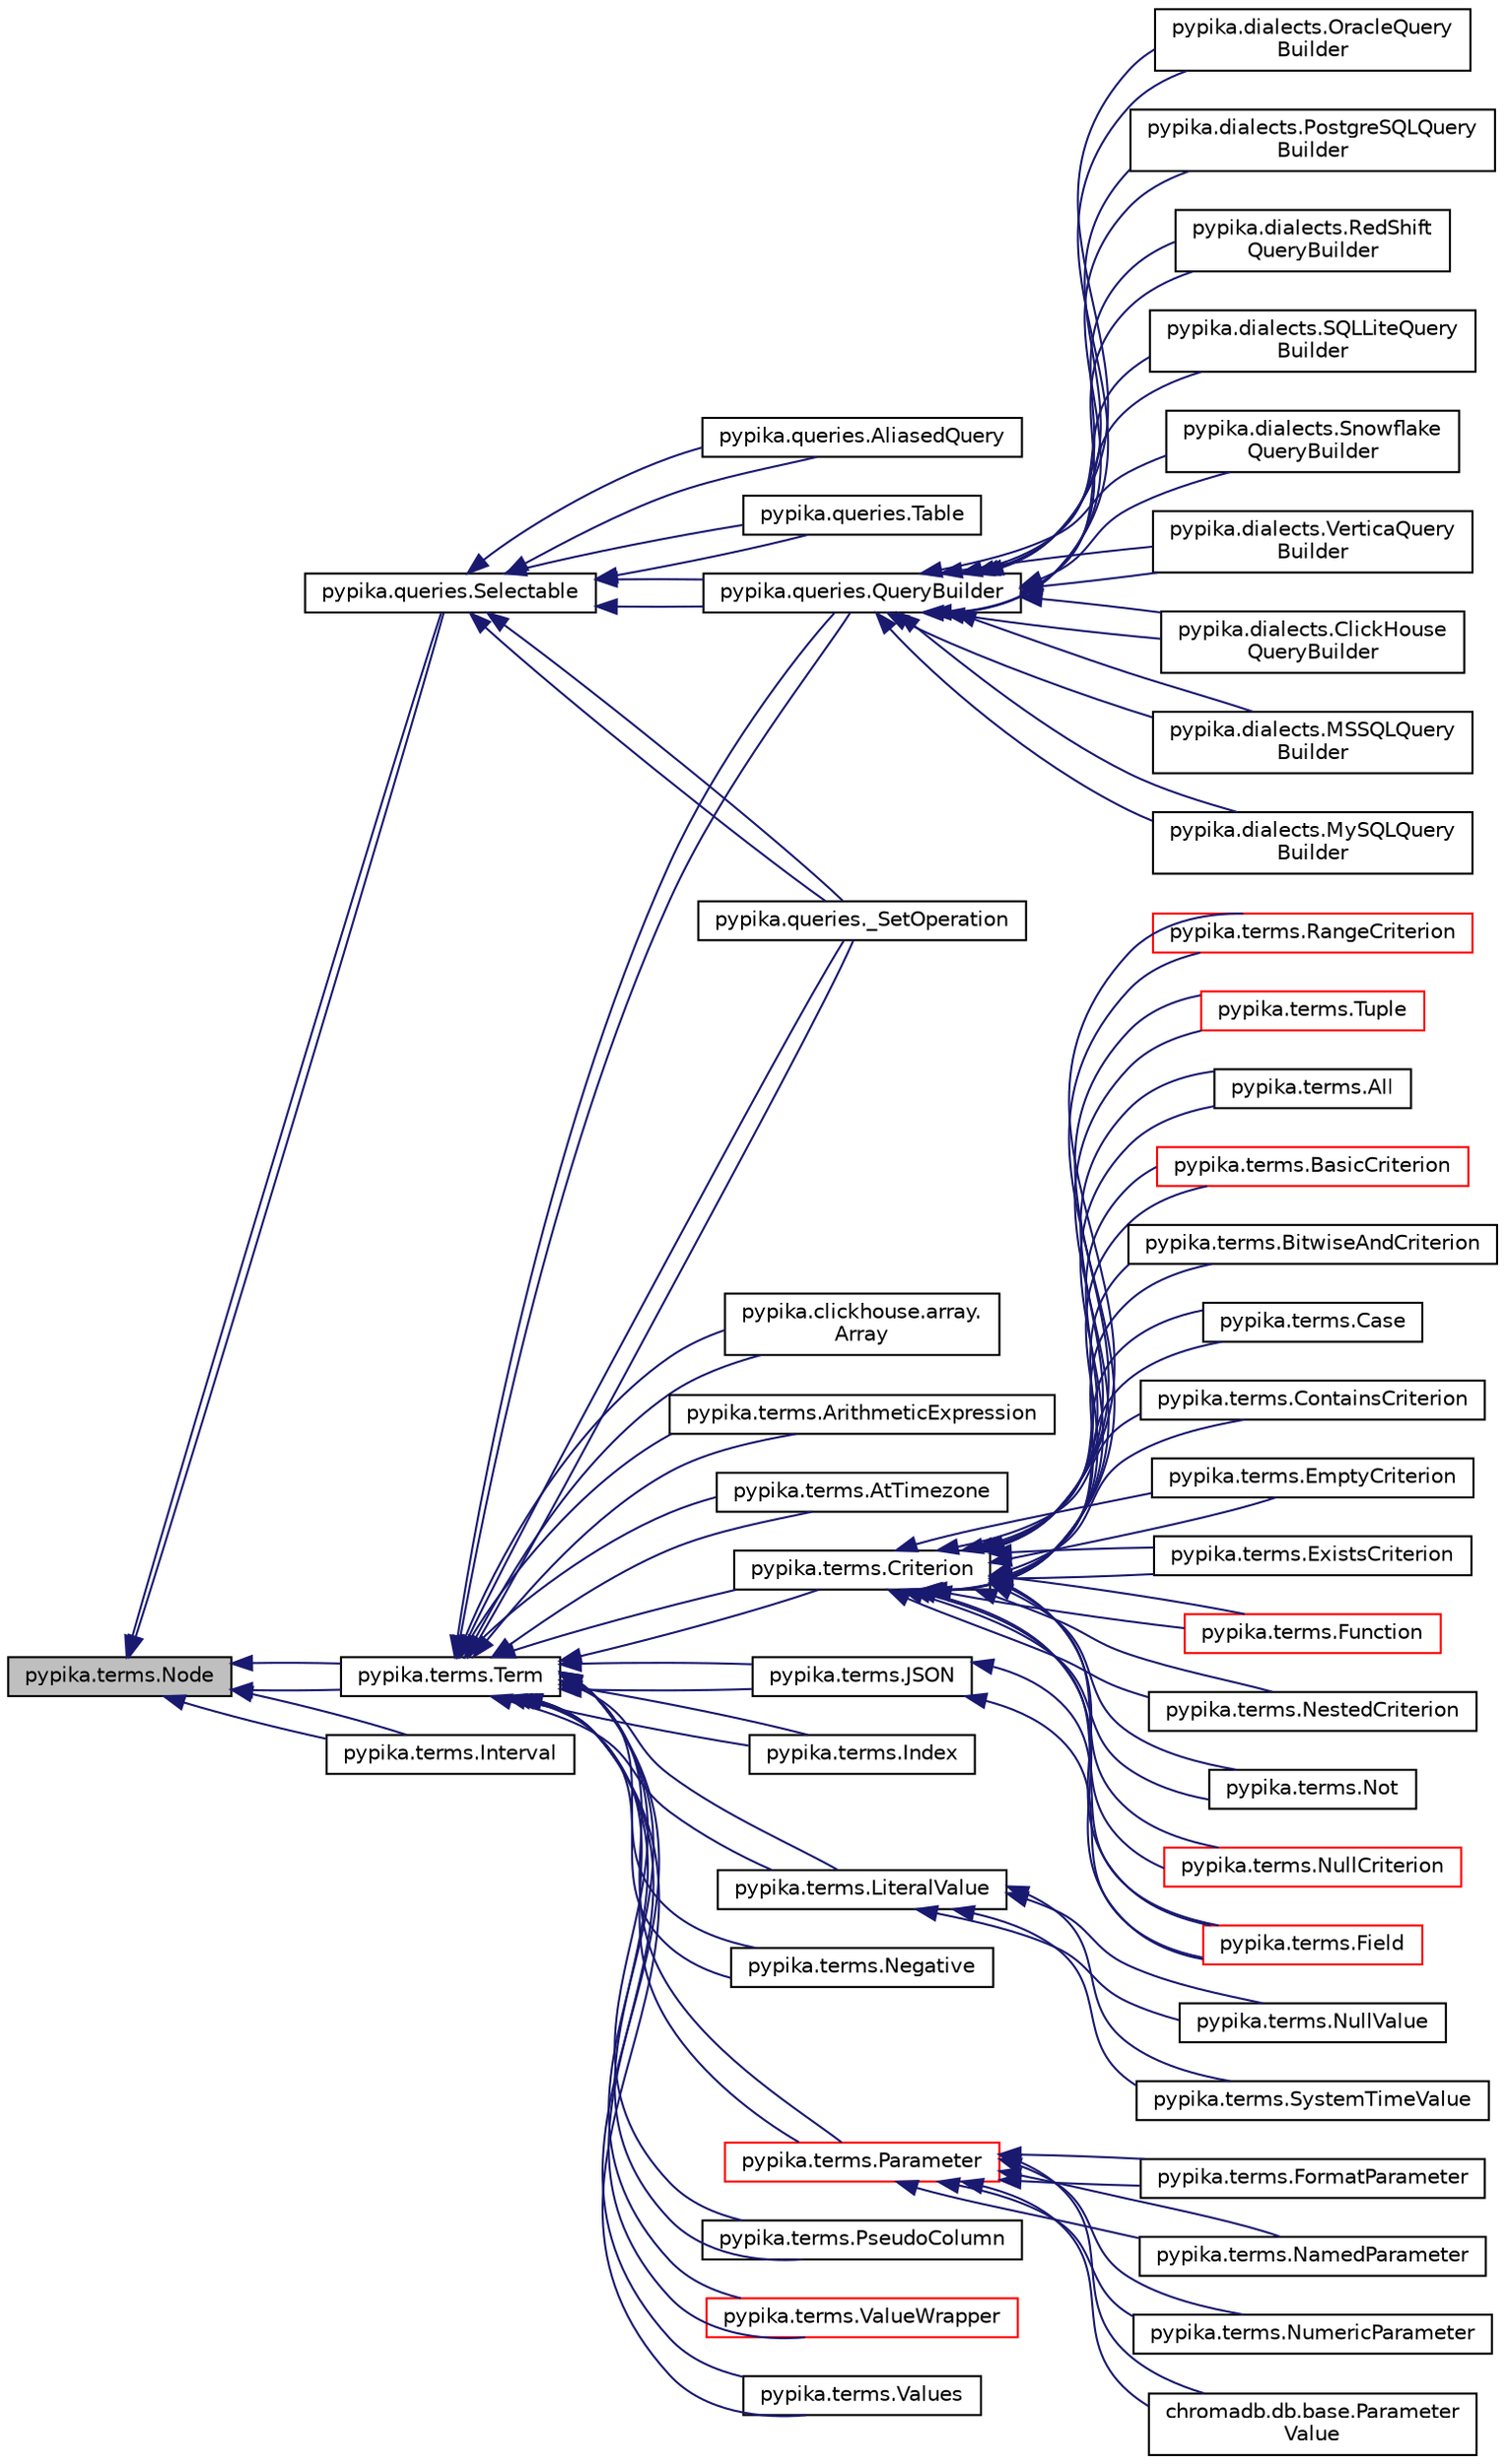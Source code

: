 digraph "pypika.terms.Node"
{
 // LATEX_PDF_SIZE
  edge [fontname="Helvetica",fontsize="10",labelfontname="Helvetica",labelfontsize="10"];
  node [fontname="Helvetica",fontsize="10",shape=record];
  rankdir="LR";
  Node1 [label="pypika.terms.Node",height=0.2,width=0.4,color="black", fillcolor="grey75", style="filled", fontcolor="black",tooltip=" "];
  Node1 -> Node2 [dir="back",color="midnightblue",fontsize="10",style="solid",fontname="Helvetica"];
  Node2 [label="pypika.queries.Selectable",height=0.2,width=0.4,color="black", fillcolor="white", style="filled",URL="$classpypika_1_1queries_1_1Selectable.html",tooltip=" "];
  Node2 -> Node3 [dir="back",color="midnightblue",fontsize="10",style="solid",fontname="Helvetica"];
  Node3 [label="pypika.queries.AliasedQuery",height=0.2,width=0.4,color="black", fillcolor="white", style="filled",URL="$classpypika_1_1queries_1_1AliasedQuery.html",tooltip=" "];
  Node2 -> Node3 [dir="back",color="midnightblue",fontsize="10",style="solid",fontname="Helvetica"];
  Node2 -> Node4 [dir="back",color="midnightblue",fontsize="10",style="solid",fontname="Helvetica"];
  Node4 [label="pypika.queries.QueryBuilder",height=0.2,width=0.4,color="black", fillcolor="white", style="filled",URL="$classpypika_1_1queries_1_1QueryBuilder.html",tooltip=" "];
  Node4 -> Node5 [dir="back",color="midnightblue",fontsize="10",style="solid",fontname="Helvetica"];
  Node5 [label="pypika.dialects.ClickHouse\lQueryBuilder",height=0.2,width=0.4,color="black", fillcolor="white", style="filled",URL="$classpypika_1_1dialects_1_1ClickHouseQueryBuilder.html",tooltip=" "];
  Node4 -> Node5 [dir="back",color="midnightblue",fontsize="10",style="solid",fontname="Helvetica"];
  Node4 -> Node6 [dir="back",color="midnightblue",fontsize="10",style="solid",fontname="Helvetica"];
  Node6 [label="pypika.dialects.MSSQLQuery\lBuilder",height=0.2,width=0.4,color="black", fillcolor="white", style="filled",URL="$classpypika_1_1dialects_1_1MSSQLQueryBuilder.html",tooltip=" "];
  Node4 -> Node6 [dir="back",color="midnightblue",fontsize="10",style="solid",fontname="Helvetica"];
  Node4 -> Node7 [dir="back",color="midnightblue",fontsize="10",style="solid",fontname="Helvetica"];
  Node7 [label="pypika.dialects.MySQLQuery\lBuilder",height=0.2,width=0.4,color="black", fillcolor="white", style="filled",URL="$classpypika_1_1dialects_1_1MySQLQueryBuilder.html",tooltip=" "];
  Node4 -> Node7 [dir="back",color="midnightblue",fontsize="10",style="solid",fontname="Helvetica"];
  Node4 -> Node8 [dir="back",color="midnightblue",fontsize="10",style="solid",fontname="Helvetica"];
  Node8 [label="pypika.dialects.OracleQuery\lBuilder",height=0.2,width=0.4,color="black", fillcolor="white", style="filled",URL="$classpypika_1_1dialects_1_1OracleQueryBuilder.html",tooltip=" "];
  Node4 -> Node8 [dir="back",color="midnightblue",fontsize="10",style="solid",fontname="Helvetica"];
  Node4 -> Node9 [dir="back",color="midnightblue",fontsize="10",style="solid",fontname="Helvetica"];
  Node9 [label="pypika.dialects.PostgreSQLQuery\lBuilder",height=0.2,width=0.4,color="black", fillcolor="white", style="filled",URL="$classpypika_1_1dialects_1_1PostgreSQLQueryBuilder.html",tooltip=" "];
  Node4 -> Node9 [dir="back",color="midnightblue",fontsize="10",style="solid",fontname="Helvetica"];
  Node4 -> Node10 [dir="back",color="midnightblue",fontsize="10",style="solid",fontname="Helvetica"];
  Node10 [label="pypika.dialects.RedShift\lQueryBuilder",height=0.2,width=0.4,color="black", fillcolor="white", style="filled",URL="$classpypika_1_1dialects_1_1RedShiftQueryBuilder.html",tooltip=" "];
  Node4 -> Node10 [dir="back",color="midnightblue",fontsize="10",style="solid",fontname="Helvetica"];
  Node4 -> Node11 [dir="back",color="midnightblue",fontsize="10",style="solid",fontname="Helvetica"];
  Node11 [label="pypika.dialects.SQLLiteQuery\lBuilder",height=0.2,width=0.4,color="black", fillcolor="white", style="filled",URL="$classpypika_1_1dialects_1_1SQLLiteQueryBuilder.html",tooltip=" "];
  Node4 -> Node11 [dir="back",color="midnightblue",fontsize="10",style="solid",fontname="Helvetica"];
  Node4 -> Node12 [dir="back",color="midnightblue",fontsize="10",style="solid",fontname="Helvetica"];
  Node12 [label="pypika.dialects.Snowflake\lQueryBuilder",height=0.2,width=0.4,color="black", fillcolor="white", style="filled",URL="$classpypika_1_1dialects_1_1SnowflakeQueryBuilder.html",tooltip=" "];
  Node4 -> Node12 [dir="back",color="midnightblue",fontsize="10",style="solid",fontname="Helvetica"];
  Node4 -> Node13 [dir="back",color="midnightblue",fontsize="10",style="solid",fontname="Helvetica"];
  Node13 [label="pypika.dialects.VerticaQuery\lBuilder",height=0.2,width=0.4,color="black", fillcolor="white", style="filled",URL="$classpypika_1_1dialects_1_1VerticaQueryBuilder.html",tooltip=" "];
  Node4 -> Node13 [dir="back",color="midnightblue",fontsize="10",style="solid",fontname="Helvetica"];
  Node2 -> Node4 [dir="back",color="midnightblue",fontsize="10",style="solid",fontname="Helvetica"];
  Node2 -> Node14 [dir="back",color="midnightblue",fontsize="10",style="solid",fontname="Helvetica"];
  Node14 [label="pypika.queries.Table",height=0.2,width=0.4,color="black", fillcolor="white", style="filled",URL="$classpypika_1_1queries_1_1Table.html",tooltip=" "];
  Node2 -> Node14 [dir="back",color="midnightblue",fontsize="10",style="solid",fontname="Helvetica"];
  Node2 -> Node15 [dir="back",color="midnightblue",fontsize="10",style="solid",fontname="Helvetica"];
  Node15 [label="pypika.queries._SetOperation",height=0.2,width=0.4,color="black", fillcolor="white", style="filled",URL="$classpypika_1_1queries_1_1__SetOperation.html",tooltip=" "];
  Node2 -> Node15 [dir="back",color="midnightblue",fontsize="10",style="solid",fontname="Helvetica"];
  Node1 -> Node2 [dir="back",color="midnightblue",fontsize="10",style="solid",fontname="Helvetica"];
  Node1 -> Node16 [dir="back",color="midnightblue",fontsize="10",style="solid",fontname="Helvetica"];
  Node16 [label="pypika.terms.Interval",height=0.2,width=0.4,color="black", fillcolor="white", style="filled",URL="$classpypika_1_1terms_1_1Interval.html",tooltip=" "];
  Node1 -> Node16 [dir="back",color="midnightblue",fontsize="10",style="solid",fontname="Helvetica"];
  Node1 -> Node17 [dir="back",color="midnightblue",fontsize="10",style="solid",fontname="Helvetica"];
  Node17 [label="pypika.terms.Term",height=0.2,width=0.4,color="black", fillcolor="white", style="filled",URL="$classpypika_1_1terms_1_1Term.html",tooltip=" "];
  Node17 -> Node18 [dir="back",color="midnightblue",fontsize="10",style="solid",fontname="Helvetica"];
  Node18 [label="pypika.clickhouse.array.\lArray",height=0.2,width=0.4,color="black", fillcolor="white", style="filled",URL="$classpypika_1_1clickhouse_1_1array_1_1Array.html",tooltip=" "];
  Node17 -> Node18 [dir="back",color="midnightblue",fontsize="10",style="solid",fontname="Helvetica"];
  Node17 -> Node4 [dir="back",color="midnightblue",fontsize="10",style="solid",fontname="Helvetica"];
  Node17 -> Node4 [dir="back",color="midnightblue",fontsize="10",style="solid",fontname="Helvetica"];
  Node17 -> Node15 [dir="back",color="midnightblue",fontsize="10",style="solid",fontname="Helvetica"];
  Node17 -> Node15 [dir="back",color="midnightblue",fontsize="10",style="solid",fontname="Helvetica"];
  Node17 -> Node19 [dir="back",color="midnightblue",fontsize="10",style="solid",fontname="Helvetica"];
  Node19 [label="pypika.terms.ArithmeticExpression",height=0.2,width=0.4,color="black", fillcolor="white", style="filled",URL="$classpypika_1_1terms_1_1ArithmeticExpression.html",tooltip=" "];
  Node17 -> Node19 [dir="back",color="midnightblue",fontsize="10",style="solid",fontname="Helvetica"];
  Node17 -> Node20 [dir="back",color="midnightblue",fontsize="10",style="solid",fontname="Helvetica"];
  Node20 [label="pypika.terms.AtTimezone",height=0.2,width=0.4,color="black", fillcolor="white", style="filled",URL="$classpypika_1_1terms_1_1AtTimezone.html",tooltip=" "];
  Node17 -> Node20 [dir="back",color="midnightblue",fontsize="10",style="solid",fontname="Helvetica"];
  Node17 -> Node21 [dir="back",color="midnightblue",fontsize="10",style="solid",fontname="Helvetica"];
  Node21 [label="pypika.terms.Criterion",height=0.2,width=0.4,color="black", fillcolor="white", style="filled",URL="$classpypika_1_1terms_1_1Criterion.html",tooltip=" "];
  Node21 -> Node22 [dir="back",color="midnightblue",fontsize="10",style="solid",fontname="Helvetica"];
  Node22 [label="pypika.terms.All",height=0.2,width=0.4,color="black", fillcolor="white", style="filled",URL="$classpypika_1_1terms_1_1All.html",tooltip=" "];
  Node21 -> Node22 [dir="back",color="midnightblue",fontsize="10",style="solid",fontname="Helvetica"];
  Node21 -> Node23 [dir="back",color="midnightblue",fontsize="10",style="solid",fontname="Helvetica"];
  Node23 [label="pypika.terms.BasicCriterion",height=0.2,width=0.4,color="red", fillcolor="white", style="filled",URL="$classpypika_1_1terms_1_1BasicCriterion.html",tooltip=" "];
  Node21 -> Node23 [dir="back",color="midnightblue",fontsize="10",style="solid",fontname="Helvetica"];
  Node21 -> Node25 [dir="back",color="midnightblue",fontsize="10",style="solid",fontname="Helvetica"];
  Node25 [label="pypika.terms.BitwiseAndCriterion",height=0.2,width=0.4,color="black", fillcolor="white", style="filled",URL="$classpypika_1_1terms_1_1BitwiseAndCriterion.html",tooltip=" "];
  Node21 -> Node25 [dir="back",color="midnightblue",fontsize="10",style="solid",fontname="Helvetica"];
  Node21 -> Node26 [dir="back",color="midnightblue",fontsize="10",style="solid",fontname="Helvetica"];
  Node26 [label="pypika.terms.Case",height=0.2,width=0.4,color="black", fillcolor="white", style="filled",URL="$classpypika_1_1terms_1_1Case.html",tooltip=" "];
  Node21 -> Node26 [dir="back",color="midnightblue",fontsize="10",style="solid",fontname="Helvetica"];
  Node21 -> Node27 [dir="back",color="midnightblue",fontsize="10",style="solid",fontname="Helvetica"];
  Node27 [label="pypika.terms.ContainsCriterion",height=0.2,width=0.4,color="black", fillcolor="white", style="filled",URL="$classpypika_1_1terms_1_1ContainsCriterion.html",tooltip=" "];
  Node21 -> Node27 [dir="back",color="midnightblue",fontsize="10",style="solid",fontname="Helvetica"];
  Node21 -> Node28 [dir="back",color="midnightblue",fontsize="10",style="solid",fontname="Helvetica"];
  Node28 [label="pypika.terms.EmptyCriterion",height=0.2,width=0.4,color="black", fillcolor="white", style="filled",URL="$classpypika_1_1terms_1_1EmptyCriterion.html",tooltip=" "];
  Node21 -> Node28 [dir="back",color="midnightblue",fontsize="10",style="solid",fontname="Helvetica"];
  Node21 -> Node29 [dir="back",color="midnightblue",fontsize="10",style="solid",fontname="Helvetica"];
  Node29 [label="pypika.terms.ExistsCriterion",height=0.2,width=0.4,color="black", fillcolor="white", style="filled",URL="$classpypika_1_1terms_1_1ExistsCriterion.html",tooltip=" "];
  Node21 -> Node29 [dir="back",color="midnightblue",fontsize="10",style="solid",fontname="Helvetica"];
  Node21 -> Node30 [dir="back",color="midnightblue",fontsize="10",style="solid",fontname="Helvetica"];
  Node30 [label="pypika.terms.Field",height=0.2,width=0.4,color="red", fillcolor="white", style="filled",URL="$classpypika_1_1terms_1_1Field.html",tooltip=" "];
  Node21 -> Node30 [dir="back",color="midnightblue",fontsize="10",style="solid",fontname="Helvetica"];
  Node21 -> Node32 [dir="back",color="midnightblue",fontsize="10",style="solid",fontname="Helvetica"];
  Node32 [label="pypika.terms.Function",height=0.2,width=0.4,color="red", fillcolor="white", style="filled",URL="$classpypika_1_1terms_1_1Function.html",tooltip=" "];
  Node21 -> Node32 [dir="back",color="midnightblue",fontsize="10",style="solid",fontname="Helvetica"];
  Node21 -> Node140 [dir="back",color="midnightblue",fontsize="10",style="solid",fontname="Helvetica"];
  Node140 [label="pypika.terms.NestedCriterion",height=0.2,width=0.4,color="black", fillcolor="white", style="filled",URL="$classpypika_1_1terms_1_1NestedCriterion.html",tooltip=" "];
  Node21 -> Node140 [dir="back",color="midnightblue",fontsize="10",style="solid",fontname="Helvetica"];
  Node21 -> Node141 [dir="back",color="midnightblue",fontsize="10",style="solid",fontname="Helvetica"];
  Node141 [label="pypika.terms.Not",height=0.2,width=0.4,color="black", fillcolor="white", style="filled",URL="$classpypika_1_1terms_1_1Not.html",tooltip=" "];
  Node21 -> Node141 [dir="back",color="midnightblue",fontsize="10",style="solid",fontname="Helvetica"];
  Node21 -> Node142 [dir="back",color="midnightblue",fontsize="10",style="solid",fontname="Helvetica"];
  Node142 [label="pypika.terms.NullCriterion",height=0.2,width=0.4,color="red", fillcolor="white", style="filled",URL="$classpypika_1_1terms_1_1NullCriterion.html",tooltip=" "];
  Node21 -> Node142 [dir="back",color="midnightblue",fontsize="10",style="solid",fontname="Helvetica"];
  Node21 -> Node144 [dir="back",color="midnightblue",fontsize="10",style="solid",fontname="Helvetica"];
  Node144 [label="pypika.terms.RangeCriterion",height=0.2,width=0.4,color="red", fillcolor="white", style="filled",URL="$classpypika_1_1terms_1_1RangeCriterion.html",tooltip=" "];
  Node21 -> Node144 [dir="back",color="midnightblue",fontsize="10",style="solid",fontname="Helvetica"];
  Node21 -> Node147 [dir="back",color="midnightblue",fontsize="10",style="solid",fontname="Helvetica"];
  Node147 [label="pypika.terms.Tuple",height=0.2,width=0.4,color="red", fillcolor="white", style="filled",URL="$classpypika_1_1terms_1_1Tuple.html",tooltip=" "];
  Node21 -> Node147 [dir="back",color="midnightblue",fontsize="10",style="solid",fontname="Helvetica"];
  Node17 -> Node21 [dir="back",color="midnightblue",fontsize="10",style="solid",fontname="Helvetica"];
  Node17 -> Node150 [dir="back",color="midnightblue",fontsize="10",style="solid",fontname="Helvetica"];
  Node150 [label="pypika.terms.Index",height=0.2,width=0.4,color="black", fillcolor="white", style="filled",URL="$classpypika_1_1terms_1_1Index.html",tooltip=" "];
  Node17 -> Node150 [dir="back",color="midnightblue",fontsize="10",style="solid",fontname="Helvetica"];
  Node17 -> Node151 [dir="back",color="midnightblue",fontsize="10",style="solid",fontname="Helvetica"];
  Node151 [label="pypika.terms.JSON",height=0.2,width=0.4,color="black", fillcolor="white", style="filled",URL="$classpypika_1_1terms_1_1JSON.html",tooltip=" "];
  Node151 -> Node30 [dir="back",color="midnightblue",fontsize="10",style="solid",fontname="Helvetica"];
  Node151 -> Node30 [dir="back",color="midnightblue",fontsize="10",style="solid",fontname="Helvetica"];
  Node17 -> Node151 [dir="back",color="midnightblue",fontsize="10",style="solid",fontname="Helvetica"];
  Node17 -> Node152 [dir="back",color="midnightblue",fontsize="10",style="solid",fontname="Helvetica"];
  Node152 [label="pypika.terms.LiteralValue",height=0.2,width=0.4,color="black", fillcolor="white", style="filled",URL="$classpypika_1_1terms_1_1LiteralValue.html",tooltip=" "];
  Node152 -> Node153 [dir="back",color="midnightblue",fontsize="10",style="solid",fontname="Helvetica"];
  Node153 [label="pypika.terms.NullValue",height=0.2,width=0.4,color="black", fillcolor="white", style="filled",URL="$classpypika_1_1terms_1_1NullValue.html",tooltip=" "];
  Node152 -> Node153 [dir="back",color="midnightblue",fontsize="10",style="solid",fontname="Helvetica"];
  Node152 -> Node154 [dir="back",color="midnightblue",fontsize="10",style="solid",fontname="Helvetica"];
  Node154 [label="pypika.terms.SystemTimeValue",height=0.2,width=0.4,color="black", fillcolor="white", style="filled",URL="$classpypika_1_1terms_1_1SystemTimeValue.html",tooltip=" "];
  Node152 -> Node154 [dir="back",color="midnightblue",fontsize="10",style="solid",fontname="Helvetica"];
  Node17 -> Node152 [dir="back",color="midnightblue",fontsize="10",style="solid",fontname="Helvetica"];
  Node17 -> Node155 [dir="back",color="midnightblue",fontsize="10",style="solid",fontname="Helvetica"];
  Node155 [label="pypika.terms.Negative",height=0.2,width=0.4,color="black", fillcolor="white", style="filled",URL="$classpypika_1_1terms_1_1Negative.html",tooltip=" "];
  Node17 -> Node155 [dir="back",color="midnightblue",fontsize="10",style="solid",fontname="Helvetica"];
  Node17 -> Node156 [dir="back",color="midnightblue",fontsize="10",style="solid",fontname="Helvetica"];
  Node156 [label="pypika.terms.Parameter",height=0.2,width=0.4,color="red", fillcolor="white", style="filled",URL="$classpypika_1_1terms_1_1Parameter.html",tooltip=" "];
  Node156 -> Node157 [dir="back",color="midnightblue",fontsize="10",style="solid",fontname="Helvetica"];
  Node157 [label="chromadb.db.base.Parameter\lValue",height=0.2,width=0.4,color="black", fillcolor="white", style="filled",URL="$classchromadb_1_1db_1_1base_1_1ParameterValue.html",tooltip=" "];
  Node156 -> Node157 [dir="back",color="midnightblue",fontsize="10",style="solid",fontname="Helvetica"];
  Node156 -> Node158 [dir="back",color="midnightblue",fontsize="10",style="solid",fontname="Helvetica"];
  Node158 [label="pypika.terms.FormatParameter",height=0.2,width=0.4,color="black", fillcolor="white", style="filled",URL="$classpypika_1_1terms_1_1FormatParameter.html",tooltip=" "];
  Node156 -> Node158 [dir="back",color="midnightblue",fontsize="10",style="solid",fontname="Helvetica"];
  Node156 -> Node159 [dir="back",color="midnightblue",fontsize="10",style="solid",fontname="Helvetica"];
  Node159 [label="pypika.terms.NamedParameter",height=0.2,width=0.4,color="black", fillcolor="white", style="filled",URL="$classpypika_1_1terms_1_1NamedParameter.html",tooltip=" "];
  Node156 -> Node159 [dir="back",color="midnightblue",fontsize="10",style="solid",fontname="Helvetica"];
  Node156 -> Node160 [dir="back",color="midnightblue",fontsize="10",style="solid",fontname="Helvetica"];
  Node160 [label="pypika.terms.NumericParameter",height=0.2,width=0.4,color="black", fillcolor="white", style="filled",URL="$classpypika_1_1terms_1_1NumericParameter.html",tooltip=" "];
  Node156 -> Node160 [dir="back",color="midnightblue",fontsize="10",style="solid",fontname="Helvetica"];
  Node17 -> Node156 [dir="back",color="midnightblue",fontsize="10",style="solid",fontname="Helvetica"];
  Node17 -> Node163 [dir="back",color="midnightblue",fontsize="10",style="solid",fontname="Helvetica"];
  Node163 [label="pypika.terms.PseudoColumn",height=0.2,width=0.4,color="black", fillcolor="white", style="filled",URL="$classpypika_1_1terms_1_1PseudoColumn.html",tooltip=" "];
  Node17 -> Node163 [dir="back",color="midnightblue",fontsize="10",style="solid",fontname="Helvetica"];
  Node17 -> Node164 [dir="back",color="midnightblue",fontsize="10",style="solid",fontname="Helvetica"];
  Node164 [label="pypika.terms.ValueWrapper",height=0.2,width=0.4,color="red", fillcolor="white", style="filled",URL="$classpypika_1_1terms_1_1ValueWrapper.html",tooltip=" "];
  Node17 -> Node164 [dir="back",color="midnightblue",fontsize="10",style="solid",fontname="Helvetica"];
  Node17 -> Node166 [dir="back",color="midnightblue",fontsize="10",style="solid",fontname="Helvetica"];
  Node166 [label="pypika.terms.Values",height=0.2,width=0.4,color="black", fillcolor="white", style="filled",URL="$classpypika_1_1terms_1_1Values.html",tooltip=" "];
  Node17 -> Node166 [dir="back",color="midnightblue",fontsize="10",style="solid",fontname="Helvetica"];
  Node1 -> Node17 [dir="back",color="midnightblue",fontsize="10",style="solid",fontname="Helvetica"];
}
